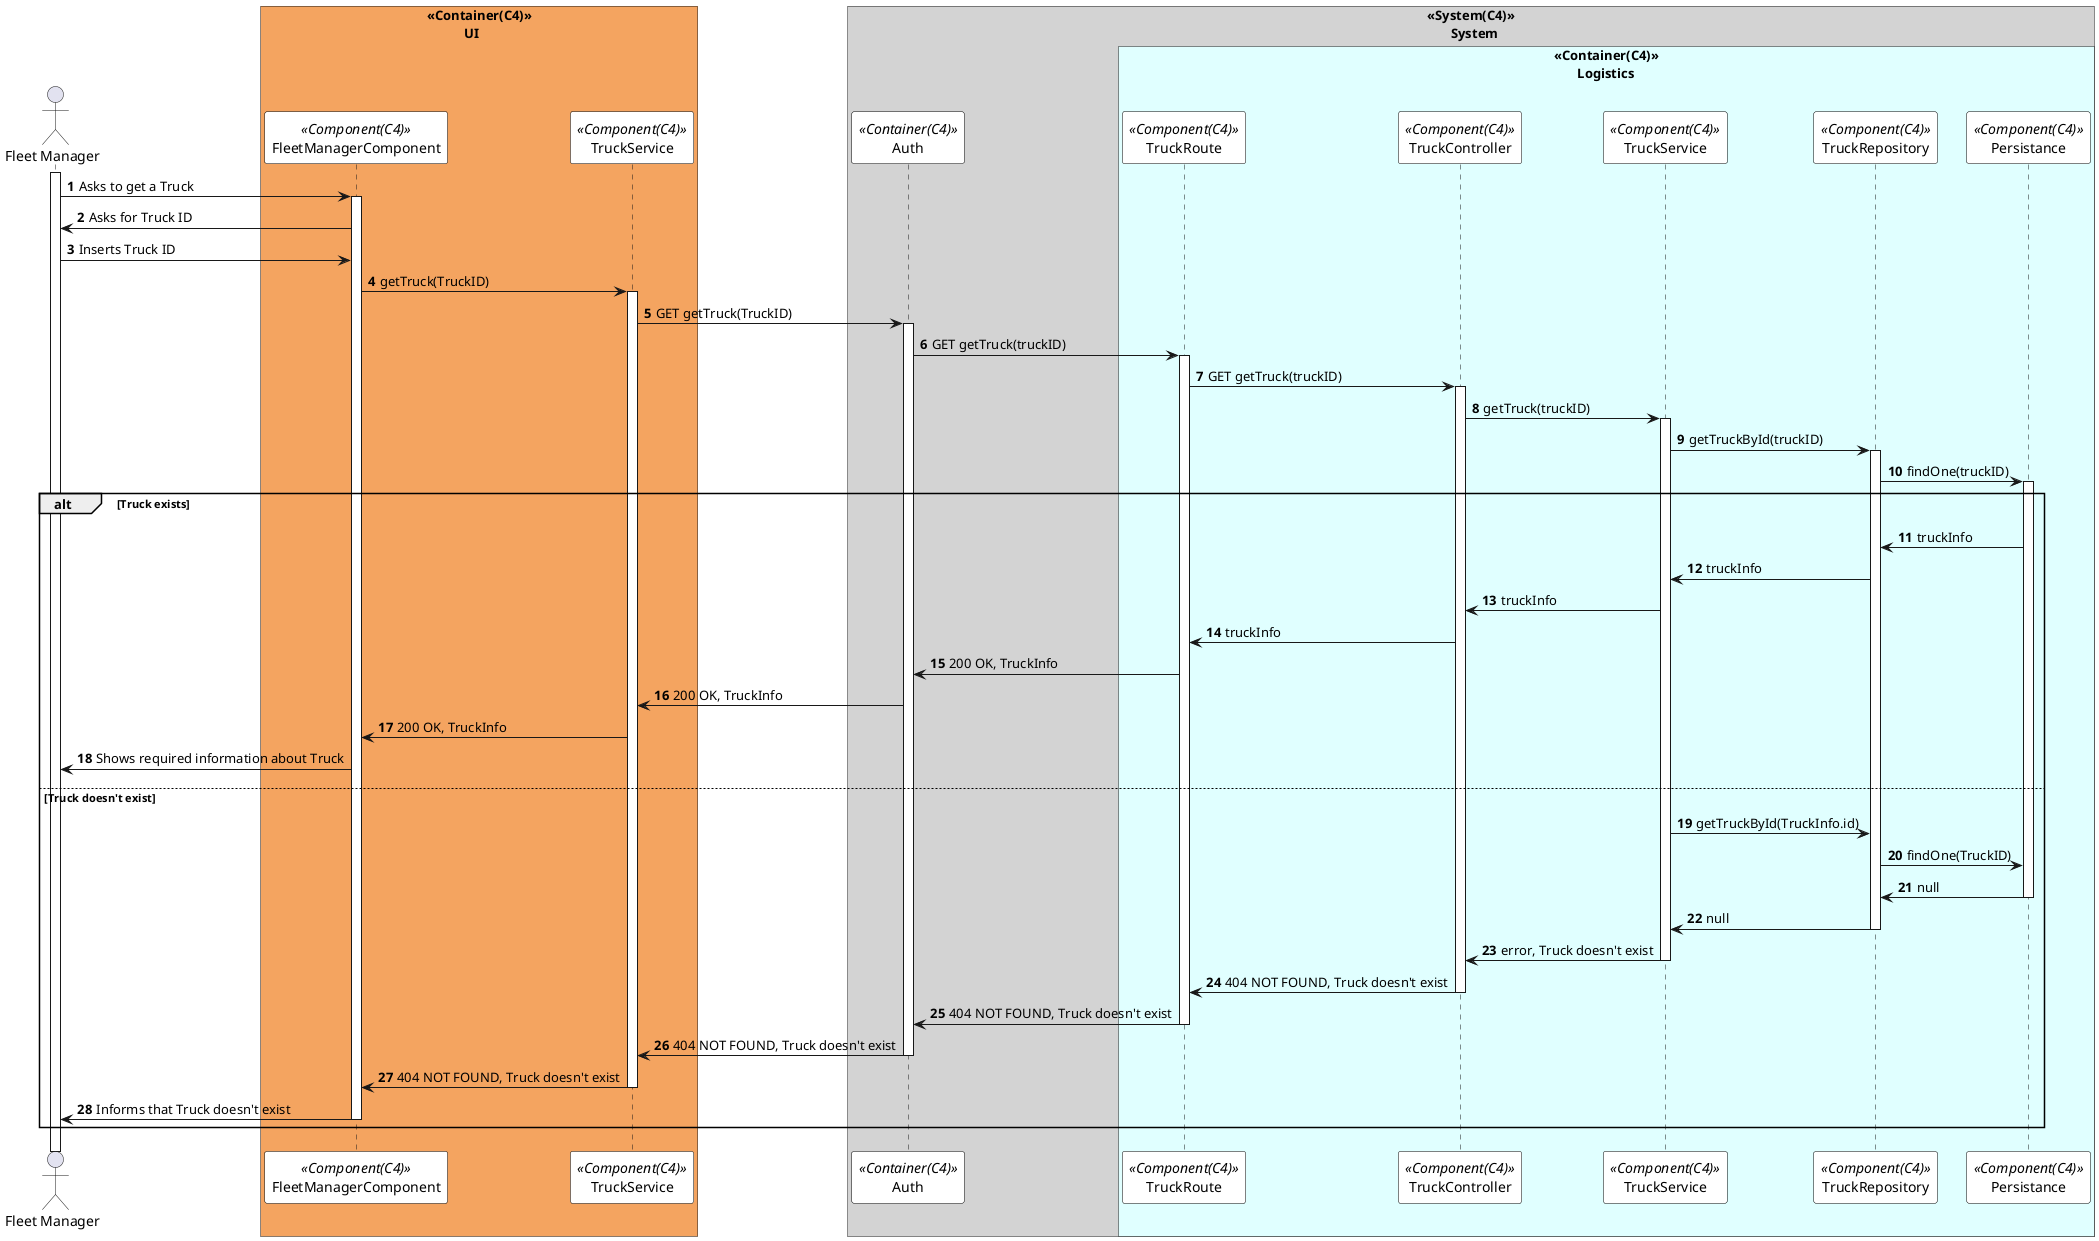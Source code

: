 @startuml getTruckSD

autonumber
!pragma teoz true

skinparam sequence {
ParticipantBorderColor black
ParticipantBackgroundColor white
}

actor "Fleet Manager" as manager

box "<<Container(C4)>>\n           UI" #SandyBrown
participant "FleetManagerComponent" as FleetManagerComponent <<Component(C4)>>
participant "TruckService" as TruckService <<Component(C4)>>
end box

box "<<System(C4)>>\n       System" #LightGray
participant Auth as  Auth <<Container(C4)>>
box "<<Container(C4)>>\n       Logistics" #LightCyan
participant TruckRoute as Route <<Component(C4)>>
participant TruckController as Controller <<Component(C4)>>
participant TruckService as Service <<Component(C4)>>
participant TruckRepository as Repository <<Component(C4)>>
participant Persistance as Persistance <<Component(C4)>>
end box



activate manager

manager -> FleetManagerComponent: Asks to get a Truck
activate FleetManagerComponent
FleetManagerComponent -> manager: Asks for Truck ID


manager ->FleetManagerComponent: Inserts Truck ID

FleetManagerComponent -> TruckService: getTruck(TruckID)
activate TruckService
TruckService -> Auth: GET getTruck(TruckID)

activate Auth

Auth -> Route: GET getTruck(truckID)
activate Route
Route -> Controller: GET getTruck(truckID)
activate Controller



Controller -> Service: getTruck(truckID)
activate Service

Service -> Repository: getTruckById(truckID)
activate Repository
Repository -> Persistance: findOne(truckID)
activate Persistance

alt Truck exists

Persistance -> Repository: truckInfo
Repository->Service: truckInfo

Service -> Controller: truckInfo
Controller->Route: truckInfo
Route->Auth: 200 OK, TruckInfo
Auth->TruckService: 200 OK, TruckInfo
TruckService->FleetManagerComponent: 200 OK, TruckInfo

FleetManagerComponent->manager: Shows required information about Truck


else Truck doesn't exist

Service -> Repository: getTruckById(TruckInfo.id)

Repository -> Persistance: findOne(TruckID)

Persistance->Repository: null
deactivate Persistance
Repository->Service: null
deactivate Repository
Service->Controller: error, Truck doesn't exist
deactivate Service
Controller->Route: 404 NOT FOUND, Truck doesn't exist
deactivate Controller
Route->Auth: 404 NOT FOUND, Truck doesn't exist
deactivate Route
Auth -> TruckService: 404 NOT FOUND, Truck doesn't exist
deactivate Auth
TruckService -> FleetManagerComponent: 404 NOT FOUND, Truck doesn't exist
deactivate TruckService
FleetManagerComponent -> manager: Informs that Truck doesn't exist
deactivate FleetManagerComponent


@enduml